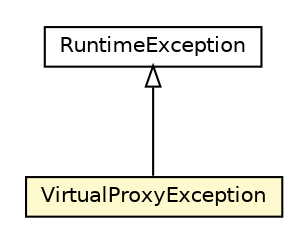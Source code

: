 #!/usr/local/bin/dot
#
# Class diagram 
# Generated by UMLGraph version 5.1 (http://www.umlgraph.org/)
#

digraph G {
	edge [fontname="Helvetica",fontsize=10,labelfontname="Helvetica",labelfontsize=10];
	node [fontname="Helvetica",fontsize=10,shape=plaintext];
	nodesep=0.25;
	ranksep=0.5;
	// org.androidtransfuse.util.VirtualProxyException
	c3344 [label=<<table title="org.androidtransfuse.util.VirtualProxyException" border="0" cellborder="1" cellspacing="0" cellpadding="2" port="p" bgcolor="lemonChiffon" href="./VirtualProxyException.html">
		<tr><td><table border="0" cellspacing="0" cellpadding="1">
<tr><td align="center" balign="center"> VirtualProxyException </td></tr>
		</table></td></tr>
		</table>>, fontname="Helvetica", fontcolor="black", fontsize=10.0];
	//org.androidtransfuse.util.VirtualProxyException extends java.lang.RuntimeException
	c3351:p -> c3344:p [dir=back,arrowtail=empty];
	// java.lang.RuntimeException
	c3351 [label=<<table title="java.lang.RuntimeException" border="0" cellborder="1" cellspacing="0" cellpadding="2" port="p" href="http://java.sun.com/j2se/1.4.2/docs/api/java/lang/RuntimeException.html">
		<tr><td><table border="0" cellspacing="0" cellpadding="1">
<tr><td align="center" balign="center"> RuntimeException </td></tr>
		</table></td></tr>
		</table>>, fontname="Helvetica", fontcolor="black", fontsize=10.0];
}

